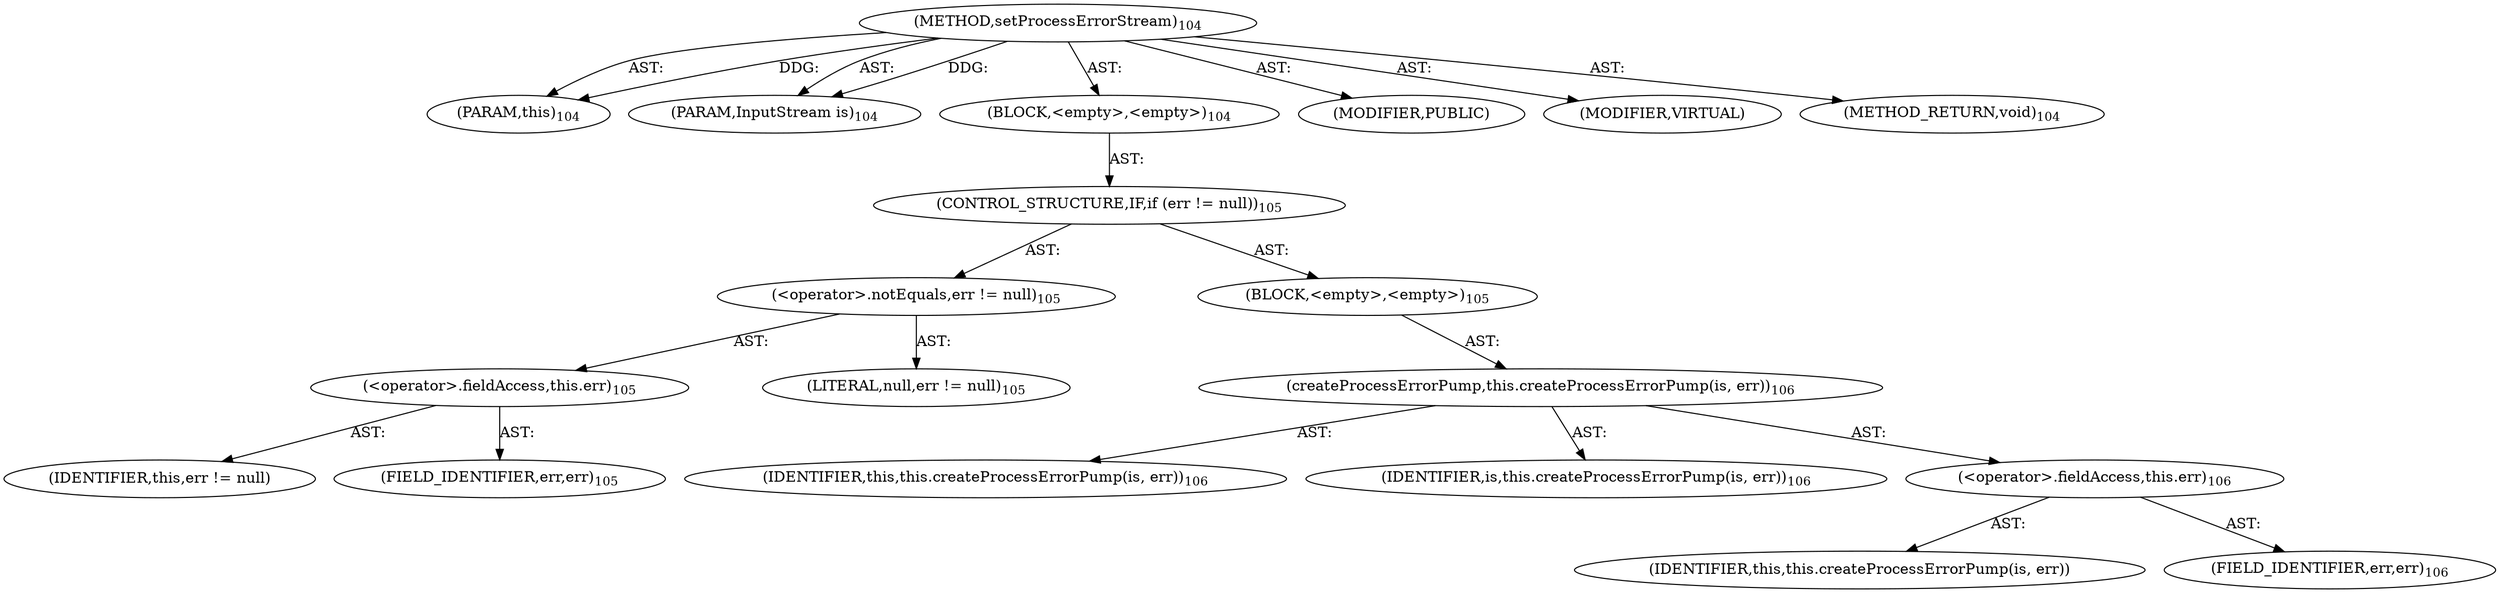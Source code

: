 digraph "setProcessErrorStream" {  
"111669149701" [label = <(METHOD,setProcessErrorStream)<SUB>104</SUB>> ]
"115964116993" [label = <(PARAM,this)<SUB>104</SUB>> ]
"115964117009" [label = <(PARAM,InputStream is)<SUB>104</SUB>> ]
"25769803781" [label = <(BLOCK,&lt;empty&gt;,&lt;empty&gt;)<SUB>104</SUB>> ]
"47244640256" [label = <(CONTROL_STRUCTURE,IF,if (err != null))<SUB>105</SUB>> ]
"30064771085" [label = <(&lt;operator&gt;.notEquals,err != null)<SUB>105</SUB>> ]
"30064771086" [label = <(&lt;operator&gt;.fieldAccess,this.err)<SUB>105</SUB>> ]
"68719476759" [label = <(IDENTIFIER,this,err != null)> ]
"55834574854" [label = <(FIELD_IDENTIFIER,err,err)<SUB>105</SUB>> ]
"90194313217" [label = <(LITERAL,null,err != null)<SUB>105</SUB>> ]
"25769803782" [label = <(BLOCK,&lt;empty&gt;,&lt;empty&gt;)<SUB>105</SUB>> ]
"30064771087" [label = <(createProcessErrorPump,this.createProcessErrorPump(is, err))<SUB>106</SUB>> ]
"68719476737" [label = <(IDENTIFIER,this,this.createProcessErrorPump(is, err))<SUB>106</SUB>> ]
"68719476760" [label = <(IDENTIFIER,is,this.createProcessErrorPump(is, err))<SUB>106</SUB>> ]
"30064771088" [label = <(&lt;operator&gt;.fieldAccess,this.err)<SUB>106</SUB>> ]
"68719476761" [label = <(IDENTIFIER,this,this.createProcessErrorPump(is, err))> ]
"55834574855" [label = <(FIELD_IDENTIFIER,err,err)<SUB>106</SUB>> ]
"133143986192" [label = <(MODIFIER,PUBLIC)> ]
"133143986193" [label = <(MODIFIER,VIRTUAL)> ]
"128849018885" [label = <(METHOD_RETURN,void)<SUB>104</SUB>> ]
  "111669149701" -> "115964116993"  [ label = "AST: "] 
  "111669149701" -> "115964117009"  [ label = "AST: "] 
  "111669149701" -> "25769803781"  [ label = "AST: "] 
  "111669149701" -> "133143986192"  [ label = "AST: "] 
  "111669149701" -> "133143986193"  [ label = "AST: "] 
  "111669149701" -> "128849018885"  [ label = "AST: "] 
  "25769803781" -> "47244640256"  [ label = "AST: "] 
  "47244640256" -> "30064771085"  [ label = "AST: "] 
  "47244640256" -> "25769803782"  [ label = "AST: "] 
  "30064771085" -> "30064771086"  [ label = "AST: "] 
  "30064771085" -> "90194313217"  [ label = "AST: "] 
  "30064771086" -> "68719476759"  [ label = "AST: "] 
  "30064771086" -> "55834574854"  [ label = "AST: "] 
  "25769803782" -> "30064771087"  [ label = "AST: "] 
  "30064771087" -> "68719476737"  [ label = "AST: "] 
  "30064771087" -> "68719476760"  [ label = "AST: "] 
  "30064771087" -> "30064771088"  [ label = "AST: "] 
  "30064771088" -> "68719476761"  [ label = "AST: "] 
  "30064771088" -> "55834574855"  [ label = "AST: "] 
  "111669149701" -> "115964116993"  [ label = "DDG: "] 
  "111669149701" -> "115964117009"  [ label = "DDG: "] 
}
